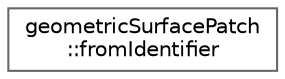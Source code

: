 digraph "Graphical Class Hierarchy"
{
 // LATEX_PDF_SIZE
  bgcolor="transparent";
  edge [fontname=Helvetica,fontsize=10,labelfontname=Helvetica,labelfontsize=10];
  node [fontname=Helvetica,fontsize=10,shape=box,height=0.2,width=0.4];
  rankdir="LR";
  Node0 [id="Node000000",label="geometricSurfacePatch\l::fromIdentifier",height=0.2,width=0.4,color="grey40", fillcolor="white", style="filled",URL="$structFoam_1_1geometricSurfacePatch_1_1fromIdentifier.html",tooltip=" "];
}
